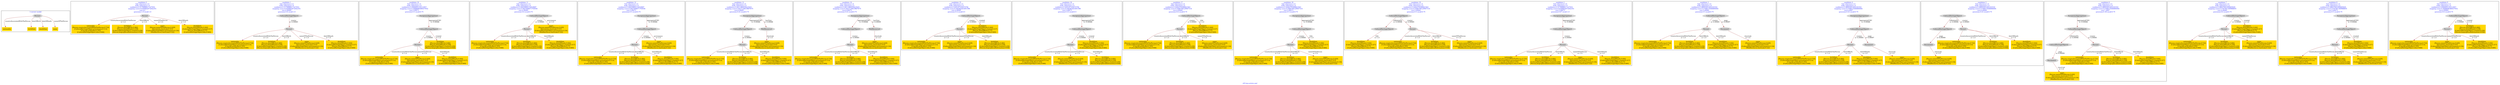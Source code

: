 digraph n0 {
fontcolor="blue"
remincross="true"
label="s03-ima-artists.xml"
subgraph cluster_0 {
label="1-correct model"
n2[style="filled",color="white",fillcolor="lightgray",label="Person1"];
n3[shape="plaintext",style="filled",fillcolor="gold",label="nationality"];
n4[shape="plaintext",style="filled",fillcolor="gold",label="birthDate"];
n5[shape="plaintext",style="filled",fillcolor="gold",label="deathDate"];
n6[shape="plaintext",style="filled",fillcolor="gold",label="name"];
}
subgraph cluster_1 {
label="candidate 0\nlink coherence:1.0\nnode coherence:1.0\nconfidence:0.5178988017327053\nmapping score:0.6309662672442351\ncost:4.0\n-precision:1.0-recall:1.0"
n8[style="filled",color="white",fillcolor="lightgray",label="Person1"];
n9[shape="plaintext",style="filled",fillcolor="gold",label="nationality\n[Person,countryAssociatedWithThePerson,0.716]\n[CulturalHeritageObject,provenance,0.113]\n[Concept,prefLabel,0.103]\n[CulturalHeritageObject,title,0.068]"];
n10[shape="plaintext",style="filled",fillcolor="gold",label="birthDate\n[Person,dateOfBirth,0.484]\n[Person,dateOfDeath,0.239]\n[CulturalHeritageObject,created,0.239]\n[Person,biographicalInformation,0.038]"];
n11[shape="plaintext",style="filled",fillcolor="gold",label="name\n[Person,nameOfThePerson,0.429]\n[Document,classLink,0.315]\n[CulturalHeritageObject,provenance,0.134]\n[WebResource,classLink,0.122]"];
n12[shape="plaintext",style="filled",fillcolor="gold",label="deathDate\n[Person,dateOfDeath,0.444]\n[CulturalHeritageObject,created,0.317]\n[Person,dateOfBirth,0.17]\n[CulturalHeritageObject,title,0.069]"];
}
subgraph cluster_2 {
label="candidate 1\nlink coherence:1.0\nnode coherence:1.0\nconfidence:0.5178988017327053\nmapping score:0.6309662672442351\ncost:4.99985\n-precision:0.8-recall:1.0"
n14[style="filled",color="white",fillcolor="lightgray",label="CulturalHeritageObject1"];
n15[style="filled",color="white",fillcolor="lightgray",label="Person1"];
n16[shape="plaintext",style="filled",fillcolor="gold",label="nationality\n[Person,countryAssociatedWithThePerson,0.716]\n[CulturalHeritageObject,provenance,0.113]\n[Concept,prefLabel,0.103]\n[CulturalHeritageObject,title,0.068]"];
n17[shape="plaintext",style="filled",fillcolor="gold",label="birthDate\n[Person,dateOfBirth,0.484]\n[Person,dateOfDeath,0.239]\n[CulturalHeritageObject,created,0.239]\n[Person,biographicalInformation,0.038]"];
n18[shape="plaintext",style="filled",fillcolor="gold",label="name\n[Person,nameOfThePerson,0.429]\n[Document,classLink,0.315]\n[CulturalHeritageObject,provenance,0.134]\n[WebResource,classLink,0.122]"];
n19[shape="plaintext",style="filled",fillcolor="gold",label="deathDate\n[Person,dateOfDeath,0.444]\n[CulturalHeritageObject,created,0.317]\n[Person,dateOfBirth,0.17]\n[CulturalHeritageObject,title,0.069]"];
}
subgraph cluster_3 {
label="candidate 10\nlink coherence:1.0\nnode coherence:1.0\nconfidence:0.4566695159312957\nmapping score:0.5688898386437652\ncost:5.99973\n-precision:0.5-recall:0.75"
n21[style="filled",color="white",fillcolor="lightgray",label="CulturalHeritageObject1"];
n22[style="filled",color="white",fillcolor="lightgray",label="Person1"];
n23[style="filled",color="white",fillcolor="lightgray",label="EuropeanaAggregation1"];
n24[shape="plaintext",style="filled",fillcolor="gold",label="birthDate\n[Person,dateOfBirth,0.484]\n[Person,dateOfDeath,0.239]\n[CulturalHeritageObject,created,0.239]\n[Person,biographicalInformation,0.038]"];
n25[shape="plaintext",style="filled",fillcolor="gold",label="nationality\n[Person,countryAssociatedWithThePerson,0.716]\n[CulturalHeritageObject,provenance,0.113]\n[Concept,prefLabel,0.103]\n[CulturalHeritageObject,title,0.068]"];
n26[shape="plaintext",style="filled",fillcolor="gold",label="name\n[Person,nameOfThePerson,0.429]\n[Document,classLink,0.315]\n[CulturalHeritageObject,provenance,0.134]\n[WebResource,classLink,0.122]"];
n27[shape="plaintext",style="filled",fillcolor="gold",label="deathDate\n[Person,dateOfDeath,0.444]\n[CulturalHeritageObject,created,0.317]\n[Person,dateOfBirth,0.17]\n[CulturalHeritageObject,title,0.069]"];
}
subgraph cluster_4 {
label="candidate 11\nlink coherence:1.0\nnode coherence:1.0\nconfidence:0.44430900153818087\nmapping score:0.5647696671793936\ncost:4.99985\n-precision:0.6-recall:0.75"
n29[style="filled",color="white",fillcolor="lightgray",label="CulturalHeritageObject1"];
n30[style="filled",color="white",fillcolor="lightgray",label="Person1"];
n31[shape="plaintext",style="filled",fillcolor="gold",label="name\n[Person,nameOfThePerson,0.429]\n[Document,classLink,0.315]\n[CulturalHeritageObject,provenance,0.134]\n[WebResource,classLink,0.122]"];
n32[shape="plaintext",style="filled",fillcolor="gold",label="nationality\n[Person,countryAssociatedWithThePerson,0.716]\n[CulturalHeritageObject,provenance,0.113]\n[Concept,prefLabel,0.103]\n[CulturalHeritageObject,title,0.068]"];
n33[shape="plaintext",style="filled",fillcolor="gold",label="birthDate\n[Person,dateOfBirth,0.484]\n[Person,dateOfDeath,0.239]\n[CulturalHeritageObject,created,0.239]\n[Person,biographicalInformation,0.038]"];
n34[shape="plaintext",style="filled",fillcolor="gold",label="deathDate\n[Person,dateOfDeath,0.444]\n[CulturalHeritageObject,created,0.317]\n[Person,dateOfBirth,0.17]\n[CulturalHeritageObject,title,0.069]"];
}
subgraph cluster_5 {
label="candidate 12\nlink coherence:1.0\nnode coherence:1.0\nconfidence:0.44430900153818087\nmapping score:0.5647696671793936\ncost:5.99973\n-precision:0.5-recall:0.75"
n36[style="filled",color="white",fillcolor="lightgray",label="CulturalHeritageObject1"];
n37[style="filled",color="white",fillcolor="lightgray",label="Person1"];
n38[style="filled",color="white",fillcolor="lightgray",label="EuropeanaAggregation1"];
n39[shape="plaintext",style="filled",fillcolor="gold",label="name\n[Person,nameOfThePerson,0.429]\n[Document,classLink,0.315]\n[CulturalHeritageObject,provenance,0.134]\n[WebResource,classLink,0.122]"];
n40[shape="plaintext",style="filled",fillcolor="gold",label="nationality\n[Person,countryAssociatedWithThePerson,0.716]\n[CulturalHeritageObject,provenance,0.113]\n[Concept,prefLabel,0.103]\n[CulturalHeritageObject,title,0.068]"];
n41[shape="plaintext",style="filled",fillcolor="gold",label="birthDate\n[Person,dateOfBirth,0.484]\n[Person,dateOfDeath,0.239]\n[CulturalHeritageObject,created,0.239]\n[Person,biographicalInformation,0.038]"];
n42[shape="plaintext",style="filled",fillcolor="gold",label="deathDate\n[Person,dateOfDeath,0.444]\n[CulturalHeritageObject,created,0.317]\n[Person,dateOfBirth,0.17]\n[CulturalHeritageObject,title,0.069]"];
}
subgraph cluster_6 {
label="candidate 13\nlink coherence:1.0\nnode coherence:1.0\nconfidence:0.4411384059423025\nmapping score:0.5637128019807675\ncost:6.99961\n-precision:0.43-recall:0.75"
n44[style="filled",color="white",fillcolor="lightgray",label="CulturalHeritageObject1"];
n45[style="filled",color="white",fillcolor="lightgray",label="Person1"];
n46[style="filled",color="white",fillcolor="lightgray",label="EuropeanaAggregation1"];
n47[style="filled",color="white",fillcolor="lightgray",label="WebResource1"];
n48[shape="plaintext",style="filled",fillcolor="gold",label="nationality\n[Person,countryAssociatedWithThePerson,0.716]\n[CulturalHeritageObject,provenance,0.113]\n[Concept,prefLabel,0.103]\n[CulturalHeritageObject,title,0.068]"];
n49[shape="plaintext",style="filled",fillcolor="gold",label="name\n[Person,nameOfThePerson,0.429]\n[Document,classLink,0.315]\n[CulturalHeritageObject,provenance,0.134]\n[WebResource,classLink,0.122]"];
n50[shape="plaintext",style="filled",fillcolor="gold",label="birthDate\n[Person,dateOfBirth,0.484]\n[Person,dateOfDeath,0.239]\n[CulturalHeritageObject,created,0.239]\n[Person,biographicalInformation,0.038]"];
n51[shape="plaintext",style="filled",fillcolor="gold",label="deathDate\n[Person,dateOfDeath,0.444]\n[CulturalHeritageObject,created,0.317]\n[Person,dateOfBirth,0.17]\n[CulturalHeritageObject,title,0.069]"];
}
subgraph cluster_7 {
label="candidate 14\nlink coherence:1.0\nnode coherence:1.0\nconfidence:0.4411384059423025\nmapping score:0.5637128019807675\ncost:6.99972\n-precision:0.43-recall:0.75"
n53[style="filled",color="white",fillcolor="lightgray",label="CulturalHeritageObject1"];
n54[style="filled",color="white",fillcolor="lightgray",label="Person1"];
n55[style="filled",color="white",fillcolor="lightgray",label="EuropeanaAggregation1"];
n56[style="filled",color="white",fillcolor="lightgray",label="WebResource2"];
n57[shape="plaintext",style="filled",fillcolor="gold",label="nationality\n[Person,countryAssociatedWithThePerson,0.716]\n[CulturalHeritageObject,provenance,0.113]\n[Concept,prefLabel,0.103]\n[CulturalHeritageObject,title,0.068]"];
n58[shape="plaintext",style="filled",fillcolor="gold",label="birthDate\n[Person,dateOfBirth,0.484]\n[Person,dateOfDeath,0.239]\n[CulturalHeritageObject,created,0.239]\n[Person,biographicalInformation,0.038]"];
n59[shape="plaintext",style="filled",fillcolor="gold",label="name\n[Person,nameOfThePerson,0.429]\n[Document,classLink,0.315]\n[CulturalHeritageObject,provenance,0.134]\n[WebResource,classLink,0.122]"];
n60[shape="plaintext",style="filled",fillcolor="gold",label="deathDate\n[Person,dateOfDeath,0.444]\n[CulturalHeritageObject,created,0.317]\n[Person,dateOfBirth,0.17]\n[CulturalHeritageObject,title,0.069]"];
}
subgraph cluster_8 {
label="candidate 15\nlink coherence:1.0\nnode coherence:1.0\nconfidence:0.425147330474794\nmapping score:0.558382443491598\ncost:4.99985\n-precision:0.4-recall:0.5"
n62[style="filled",color="white",fillcolor="lightgray",label="CulturalHeritageObject1"];
n63[style="filled",color="white",fillcolor="lightgray",label="Person1"];
n64[shape="plaintext",style="filled",fillcolor="gold",label="deathDate\n[Person,dateOfDeath,0.444]\n[CulturalHeritageObject,created,0.317]\n[Person,dateOfBirth,0.17]\n[CulturalHeritageObject,title,0.069]"];
n65[shape="plaintext",style="filled",fillcolor="gold",label="nationality\n[Person,countryAssociatedWithThePerson,0.716]\n[CulturalHeritageObject,provenance,0.113]\n[Concept,prefLabel,0.103]\n[CulturalHeritageObject,title,0.068]"];
n66[shape="plaintext",style="filled",fillcolor="gold",label="name\n[Person,nameOfThePerson,0.429]\n[Document,classLink,0.315]\n[CulturalHeritageObject,provenance,0.134]\n[WebResource,classLink,0.122]"];
n67[shape="plaintext",style="filled",fillcolor="gold",label="birthDate\n[Person,dateOfBirth,0.484]\n[Person,dateOfDeath,0.239]\n[CulturalHeritageObject,created,0.239]\n[Person,biographicalInformation,0.038]"];
}
subgraph cluster_9 {
label="candidate 16\nlink coherence:1.0\nnode coherence:1.0\nconfidence:0.425147330474794\nmapping score:0.558382443491598\ncost:5.99973\n-precision:0.33-recall:0.5"
n69[style="filled",color="white",fillcolor="lightgray",label="CulturalHeritageObject1"];
n70[style="filled",color="white",fillcolor="lightgray",label="Person1"];
n71[style="filled",color="white",fillcolor="lightgray",label="EuropeanaAggregation1"];
n72[shape="plaintext",style="filled",fillcolor="gold",label="deathDate\n[Person,dateOfDeath,0.444]\n[CulturalHeritageObject,created,0.317]\n[Person,dateOfBirth,0.17]\n[CulturalHeritageObject,title,0.069]"];
n73[shape="plaintext",style="filled",fillcolor="gold",label="nationality\n[Person,countryAssociatedWithThePerson,0.716]\n[CulturalHeritageObject,provenance,0.113]\n[Concept,prefLabel,0.103]\n[CulturalHeritageObject,title,0.068]"];
n74[shape="plaintext",style="filled",fillcolor="gold",label="name\n[Person,nameOfThePerson,0.429]\n[Document,classLink,0.315]\n[CulturalHeritageObject,provenance,0.134]\n[WebResource,classLink,0.122]"];
n75[shape="plaintext",style="filled",fillcolor="gold",label="birthDate\n[Person,dateOfBirth,0.484]\n[Person,dateOfDeath,0.239]\n[CulturalHeritageObject,created,0.239]\n[Person,biographicalInformation,0.038]"];
}
subgraph cluster_10 {
label="candidate 17\nlink coherence:1.0\nnode coherence:1.0\nconfidence:0.4242370389841943\nmapping score:0.5580790129947314\ncost:4.99985\n-precision:0.6-recall:0.75"
n77[style="filled",color="white",fillcolor="lightgray",label="CulturalHeritageObject1"];
n78[style="filled",color="white",fillcolor="lightgray",label="Person1"];
n79[shape="plaintext",style="filled",fillcolor="gold",label="nationality\n[Person,countryAssociatedWithThePerson,0.716]\n[CulturalHeritageObject,provenance,0.113]\n[Concept,prefLabel,0.103]\n[CulturalHeritageObject,title,0.068]"];
n80[shape="plaintext",style="filled",fillcolor="gold",label="birthDate\n[Person,dateOfBirth,0.484]\n[Person,dateOfDeath,0.239]\n[CulturalHeritageObject,created,0.239]\n[Person,biographicalInformation,0.038]"];
n81[shape="plaintext",style="filled",fillcolor="gold",label="name\n[Person,nameOfThePerson,0.429]\n[Document,classLink,0.315]\n[CulturalHeritageObject,provenance,0.134]\n[WebResource,classLink,0.122]"];
n82[shape="plaintext",style="filled",fillcolor="gold",label="deathDate\n[Person,dateOfDeath,0.444]\n[CulturalHeritageObject,created,0.317]\n[Person,dateOfBirth,0.17]\n[CulturalHeritageObject,title,0.069]"];
}
subgraph cluster_11 {
label="candidate 18\nlink coherence:1.0\nnode coherence:1.0\nconfidence:0.4242370389841943\nmapping score:0.5580790129947314\ncost:5.99973\n-precision:0.5-recall:0.75"
n84[style="filled",color="white",fillcolor="lightgray",label="CulturalHeritageObject1"];
n85[style="filled",color="white",fillcolor="lightgray",label="Person1"];
n86[style="filled",color="white",fillcolor="lightgray",label="EuropeanaAggregation1"];
n87[shape="plaintext",style="filled",fillcolor="gold",label="nationality\n[Person,countryAssociatedWithThePerson,0.716]\n[CulturalHeritageObject,provenance,0.113]\n[Concept,prefLabel,0.103]\n[CulturalHeritageObject,title,0.068]"];
n88[shape="plaintext",style="filled",fillcolor="gold",label="birthDate\n[Person,dateOfBirth,0.484]\n[Person,dateOfDeath,0.239]\n[CulturalHeritageObject,created,0.239]\n[Person,biographicalInformation,0.038]"];
n89[shape="plaintext",style="filled",fillcolor="gold",label="name\n[Person,nameOfThePerson,0.429]\n[Document,classLink,0.315]\n[CulturalHeritageObject,provenance,0.134]\n[WebResource,classLink,0.122]"];
n90[shape="plaintext",style="filled",fillcolor="gold",label="deathDate\n[Person,dateOfDeath,0.444]\n[CulturalHeritageObject,created,0.317]\n[Person,dateOfBirth,0.17]\n[CulturalHeritageObject,title,0.069]"];
}
subgraph cluster_12 {
label="candidate 19\nlink coherence:1.0\nnode coherence:1.0\nconfidence:0.4242370389841943\nmapping score:0.5580790129947314\ncost:5.99983\n-precision:0.5-recall:0.75"
n92[style="filled",color="white",fillcolor="lightgray",label="CulturalHeritageObject1"];
n93[style="filled",color="white",fillcolor="lightgray",label="CulturalHeritageObject2"];
n94[style="filled",color="white",fillcolor="lightgray",label="Person1"];
n95[shape="plaintext",style="filled",fillcolor="gold",label="nationality\n[Person,countryAssociatedWithThePerson,0.716]\n[CulturalHeritageObject,provenance,0.113]\n[Concept,prefLabel,0.103]\n[CulturalHeritageObject,title,0.068]"];
n96[shape="plaintext",style="filled",fillcolor="gold",label="birthDate\n[Person,dateOfBirth,0.484]\n[Person,dateOfDeath,0.239]\n[CulturalHeritageObject,created,0.239]\n[Person,biographicalInformation,0.038]"];
n97[shape="plaintext",style="filled",fillcolor="gold",label="name\n[Person,nameOfThePerson,0.429]\n[Document,classLink,0.315]\n[CulturalHeritageObject,provenance,0.134]\n[WebResource,classLink,0.122]"];
n98[shape="plaintext",style="filled",fillcolor="gold",label="deathDate\n[Person,dateOfDeath,0.444]\n[CulturalHeritageObject,created,0.317]\n[Person,dateOfBirth,0.17]\n[CulturalHeritageObject,title,0.069]"];
}
subgraph cluster_13 {
label="candidate 2\nlink coherence:1.0\nnode coherence:1.0\nconfidence:0.5178988017327053\nmapping score:0.6309662672442351\ncost:5.99973\n-precision:0.67-recall:1.0"
n100[style="filled",color="white",fillcolor="lightgray",label="CulturalHeritageObject1"];
n101[style="filled",color="white",fillcolor="lightgray",label="Person1"];
n102[style="filled",color="white",fillcolor="lightgray",label="EuropeanaAggregation1"];
n103[shape="plaintext",style="filled",fillcolor="gold",label="nationality\n[Person,countryAssociatedWithThePerson,0.716]\n[CulturalHeritageObject,provenance,0.113]\n[Concept,prefLabel,0.103]\n[CulturalHeritageObject,title,0.068]"];
n104[shape="plaintext",style="filled",fillcolor="gold",label="birthDate\n[Person,dateOfBirth,0.484]\n[Person,dateOfDeath,0.239]\n[CulturalHeritageObject,created,0.239]\n[Person,biographicalInformation,0.038]"];
n105[shape="plaintext",style="filled",fillcolor="gold",label="name\n[Person,nameOfThePerson,0.429]\n[Document,classLink,0.315]\n[CulturalHeritageObject,provenance,0.134]\n[WebResource,classLink,0.122]"];
n106[shape="plaintext",style="filled",fillcolor="gold",label="deathDate\n[Person,dateOfDeath,0.444]\n[CulturalHeritageObject,created,0.317]\n[Person,dateOfBirth,0.17]\n[CulturalHeritageObject,title,0.069]"];
}
subgraph cluster_14 {
label="candidate 3\nlink coherence:1.0\nnode coherence:1.0\nconfidence:0.48955451404181916\nmapping score:0.5798515046806064\ncost:5.99982\n-precision:0.5-recall:0.75"
n108[style="filled",color="white",fillcolor="lightgray",label="CulturalHeritageObject1"];
n109[style="filled",color="white",fillcolor="lightgray",label="Person1"];
n110[style="filled",color="white",fillcolor="lightgray",label="Document1"];
n111[shape="plaintext",style="filled",fillcolor="gold",label="name\n[Person,nameOfThePerson,0.429]\n[Document,classLink,0.315]\n[CulturalHeritageObject,provenance,0.134]\n[WebResource,classLink,0.122]"];
n112[shape="plaintext",style="filled",fillcolor="gold",label="nationality\n[Person,countryAssociatedWithThePerson,0.716]\n[CulturalHeritageObject,provenance,0.113]\n[Concept,prefLabel,0.103]\n[CulturalHeritageObject,title,0.068]"];
n113[shape="plaintext",style="filled",fillcolor="gold",label="birthDate\n[Person,dateOfBirth,0.484]\n[Person,dateOfDeath,0.239]\n[CulturalHeritageObject,created,0.239]\n[Person,biographicalInformation,0.038]"];
n114[shape="plaintext",style="filled",fillcolor="gold",label="deathDate\n[Person,dateOfDeath,0.444]\n[CulturalHeritageObject,created,0.317]\n[Person,dateOfBirth,0.17]\n[CulturalHeritageObject,title,0.069]"];
}
subgraph cluster_15 {
label="candidate 4\nlink coherence:1.0\nnode coherence:1.0\nconfidence:0.48955451404181916\nmapping score:0.5798515046806064\ncost:6.9997\n-precision:0.43-recall:0.75"
n116[style="filled",color="white",fillcolor="lightgray",label="CulturalHeritageObject1"];
n117[style="filled",color="white",fillcolor="lightgray",label="Person1"];
n118[style="filled",color="white",fillcolor="lightgray",label="Document1"];
n119[style="filled",color="white",fillcolor="lightgray",label="EuropeanaAggregation1"];
n120[shape="plaintext",style="filled",fillcolor="gold",label="name\n[Person,nameOfThePerson,0.429]\n[Document,classLink,0.315]\n[CulturalHeritageObject,provenance,0.134]\n[WebResource,classLink,0.122]"];
n121[shape="plaintext",style="filled",fillcolor="gold",label="nationality\n[Person,countryAssociatedWithThePerson,0.716]\n[CulturalHeritageObject,provenance,0.113]\n[Concept,prefLabel,0.103]\n[CulturalHeritageObject,title,0.068]"];
n122[shape="plaintext",style="filled",fillcolor="gold",label="birthDate\n[Person,dateOfBirth,0.484]\n[Person,dateOfDeath,0.239]\n[CulturalHeritageObject,created,0.239]\n[Person,biographicalInformation,0.038]"];
n123[shape="plaintext",style="filled",fillcolor="gold",label="deathDate\n[Person,dateOfDeath,0.444]\n[CulturalHeritageObject,created,0.317]\n[Person,dateOfBirth,0.17]\n[CulturalHeritageObject,title,0.069]"];
}
subgraph cluster_16 {
label="candidate 5\nlink coherence:1.0\nnode coherence:1.0\nconfidence:0.48955451404181916\nmapping score:0.5798515046806064\ncost:6.99982\n-precision:0.43-recall:0.75"
n125[style="filled",color="white",fillcolor="lightgray",label="CulturalHeritageObject1"];
n126[style="filled",color="white",fillcolor="lightgray",label="CulturalHeritageObject2"];
n127[style="filled",color="white",fillcolor="lightgray",label="Person1"];
n128[style="filled",color="white",fillcolor="lightgray",label="Document2"];
n129[shape="plaintext",style="filled",fillcolor="gold",label="name\n[Person,nameOfThePerson,0.429]\n[Document,classLink,0.315]\n[CulturalHeritageObject,provenance,0.134]\n[WebResource,classLink,0.122]"];
n130[shape="plaintext",style="filled",fillcolor="gold",label="nationality\n[Person,countryAssociatedWithThePerson,0.716]\n[CulturalHeritageObject,provenance,0.113]\n[Concept,prefLabel,0.103]\n[CulturalHeritageObject,title,0.068]"];
n131[shape="plaintext",style="filled",fillcolor="gold",label="birthDate\n[Person,dateOfBirth,0.484]\n[Person,dateOfDeath,0.239]\n[CulturalHeritageObject,created,0.239]\n[Person,biographicalInformation,0.038]"];
n132[shape="plaintext",style="filled",fillcolor="gold",label="deathDate\n[Person,dateOfDeath,0.444]\n[CulturalHeritageObject,created,0.317]\n[Person,dateOfBirth,0.17]\n[CulturalHeritageObject,title,0.069]"];
}
subgraph cluster_17 {
label="candidate 6\nlink coherence:1.0\nnode coherence:1.0\nconfidence:0.48955451404181916\nmapping score:0.5798515046806064\ncost:7.9997\n-precision:0.38-recall:0.75"
n134[style="filled",color="white",fillcolor="lightgray",label="CulturalHeritageObject1"];
n135[style="filled",color="white",fillcolor="lightgray",label="CulturalHeritageObject2"];
n136[style="filled",color="white",fillcolor="lightgray",label="Person1"];
n137[style="filled",color="white",fillcolor="lightgray",label="Document2"];
n138[style="filled",color="white",fillcolor="lightgray",label="EuropeanaAggregation1"];
n139[shape="plaintext",style="filled",fillcolor="gold",label="name\n[Person,nameOfThePerson,0.429]\n[Document,classLink,0.315]\n[CulturalHeritageObject,provenance,0.134]\n[WebResource,classLink,0.122]"];
n140[shape="plaintext",style="filled",fillcolor="gold",label="nationality\n[Person,countryAssociatedWithThePerson,0.716]\n[CulturalHeritageObject,provenance,0.113]\n[Concept,prefLabel,0.103]\n[CulturalHeritageObject,title,0.068]"];
n141[shape="plaintext",style="filled",fillcolor="gold",label="birthDate\n[Person,dateOfBirth,0.484]\n[Person,dateOfDeath,0.239]\n[CulturalHeritageObject,created,0.239]\n[Person,biographicalInformation,0.038]"];
n142[shape="plaintext",style="filled",fillcolor="gold",label="deathDate\n[Person,dateOfDeath,0.444]\n[CulturalHeritageObject,created,0.317]\n[Person,dateOfBirth,0.17]\n[CulturalHeritageObject,title,0.069]"];
}
subgraph cluster_18 {
label="candidate 7\nlink coherence:1.0\nnode coherence:1.0\nconfidence:0.48637041099665645\nmapping score:0.5787901369988855\ncost:4.99985\n-precision:0.6-recall:0.75"
n144[style="filled",color="white",fillcolor="lightgray",label="CulturalHeritageObject1"];
n145[style="filled",color="white",fillcolor="lightgray",label="Person1"];
n146[shape="plaintext",style="filled",fillcolor="gold",label="deathDate\n[Person,dateOfDeath,0.444]\n[CulturalHeritageObject,created,0.317]\n[Person,dateOfBirth,0.17]\n[CulturalHeritageObject,title,0.069]"];
n147[shape="plaintext",style="filled",fillcolor="gold",label="nationality\n[Person,countryAssociatedWithThePerson,0.716]\n[CulturalHeritageObject,provenance,0.113]\n[Concept,prefLabel,0.103]\n[CulturalHeritageObject,title,0.068]"];
n148[shape="plaintext",style="filled",fillcolor="gold",label="birthDate\n[Person,dateOfBirth,0.484]\n[Person,dateOfDeath,0.239]\n[CulturalHeritageObject,created,0.239]\n[Person,biographicalInformation,0.038]"];
n149[shape="plaintext",style="filled",fillcolor="gold",label="name\n[Person,nameOfThePerson,0.429]\n[Document,classLink,0.315]\n[CulturalHeritageObject,provenance,0.134]\n[WebResource,classLink,0.122]"];
}
subgraph cluster_19 {
label="candidate 8\nlink coherence:1.0\nnode coherence:1.0\nconfidence:0.48637041099665645\nmapping score:0.5787901369988855\ncost:5.99973\n-precision:0.5-recall:0.75"
n151[style="filled",color="white",fillcolor="lightgray",label="CulturalHeritageObject1"];
n152[style="filled",color="white",fillcolor="lightgray",label="Person1"];
n153[style="filled",color="white",fillcolor="lightgray",label="EuropeanaAggregation1"];
n154[shape="plaintext",style="filled",fillcolor="gold",label="deathDate\n[Person,dateOfDeath,0.444]\n[CulturalHeritageObject,created,0.317]\n[Person,dateOfBirth,0.17]\n[CulturalHeritageObject,title,0.069]"];
n155[shape="plaintext",style="filled",fillcolor="gold",label="nationality\n[Person,countryAssociatedWithThePerson,0.716]\n[CulturalHeritageObject,provenance,0.113]\n[Concept,prefLabel,0.103]\n[CulturalHeritageObject,title,0.068]"];
n156[shape="plaintext",style="filled",fillcolor="gold",label="birthDate\n[Person,dateOfBirth,0.484]\n[Person,dateOfDeath,0.239]\n[CulturalHeritageObject,created,0.239]\n[Person,biographicalInformation,0.038]"];
n157[shape="plaintext",style="filled",fillcolor="gold",label="name\n[Person,nameOfThePerson,0.429]\n[Document,classLink,0.315]\n[CulturalHeritageObject,provenance,0.134]\n[WebResource,classLink,0.122]"];
}
subgraph cluster_20 {
label="candidate 9\nlink coherence:1.0\nnode coherence:1.0\nconfidence:0.4566695159312957\nmapping score:0.5688898386437652\ncost:4.99985\n-precision:0.6-recall:0.75"
n159[style="filled",color="white",fillcolor="lightgray",label="CulturalHeritageObject1"];
n160[style="filled",color="white",fillcolor="lightgray",label="Person1"];
n161[shape="plaintext",style="filled",fillcolor="gold",label="birthDate\n[Person,dateOfBirth,0.484]\n[Person,dateOfDeath,0.239]\n[CulturalHeritageObject,created,0.239]\n[Person,biographicalInformation,0.038]"];
n162[shape="plaintext",style="filled",fillcolor="gold",label="nationality\n[Person,countryAssociatedWithThePerson,0.716]\n[CulturalHeritageObject,provenance,0.113]\n[Concept,prefLabel,0.103]\n[CulturalHeritageObject,title,0.068]"];
n163[shape="plaintext",style="filled",fillcolor="gold",label="name\n[Person,nameOfThePerson,0.429]\n[Document,classLink,0.315]\n[CulturalHeritageObject,provenance,0.134]\n[WebResource,classLink,0.122]"];
n164[shape="plaintext",style="filled",fillcolor="gold",label="deathDate\n[Person,dateOfDeath,0.444]\n[CulturalHeritageObject,created,0.317]\n[Person,dateOfBirth,0.17]\n[CulturalHeritageObject,title,0.069]"];
}
n2 -> n3[color="brown",fontcolor="black",label="countryAssociatedWithThePerson"]
n2 -> n4[color="brown",fontcolor="black",label="dateOfBirth"]
n2 -> n5[color="brown",fontcolor="black",label="dateOfDeath"]
n2 -> n6[color="brown",fontcolor="black",label="nameOfThePerson"]
n8 -> n9[color="brown",fontcolor="black",label="countryAssociatedWithThePerson\nw=1.0"]
n8 -> n10[color="brown",fontcolor="black",label="dateOfBirth\nw=1.0"]
n8 -> n11[color="brown",fontcolor="black",label="nameOfThePerson\nw=1.0"]
n8 -> n12[color="brown",fontcolor="black",label="dateOfDeath\nw=1.0"]
n14 -> n15[color="brown",fontcolor="black",label="creator\nw=0.99985"]
n15 -> n16[color="brown",fontcolor="black",label="countryAssociatedWithThePerson\nw=1.0"]
n15 -> n17[color="brown",fontcolor="black",label="dateOfBirth\nw=1.0"]
n15 -> n18[color="brown",fontcolor="black",label="nameOfThePerson\nw=1.0"]
n15 -> n19[color="brown",fontcolor="black",label="dateOfDeath\nw=1.0"]
n21 -> n22[color="brown",fontcolor="black",label="creator\nw=0.99985"]
n23 -> n21[color="brown",fontcolor="black",label="aggregatedCHO\nw=0.99988"]
n21 -> n24[color="brown",fontcolor="black",label="created\nw=1.0"]
n22 -> n25[color="brown",fontcolor="black",label="countryAssociatedWithThePerson\nw=1.0"]
n22 -> n26[color="brown",fontcolor="black",label="nameOfThePerson\nw=1.0"]
n22 -> n27[color="brown",fontcolor="black",label="dateOfDeath\nw=1.0"]
n29 -> n30[color="brown",fontcolor="black",label="creator\nw=0.99985"]
n29 -> n31[color="brown",fontcolor="black",label="provenance\nw=1.0"]
n30 -> n32[color="brown",fontcolor="black",label="countryAssociatedWithThePerson\nw=1.0"]
n30 -> n33[color="brown",fontcolor="black",label="dateOfBirth\nw=1.0"]
n30 -> n34[color="brown",fontcolor="black",label="dateOfDeath\nw=1.0"]
n36 -> n37[color="brown",fontcolor="black",label="creator\nw=0.99985"]
n38 -> n36[color="brown",fontcolor="black",label="aggregatedCHO\nw=0.99988"]
n36 -> n39[color="brown",fontcolor="black",label="provenance\nw=1.0"]
n37 -> n40[color="brown",fontcolor="black",label="countryAssociatedWithThePerson\nw=1.0"]
n37 -> n41[color="brown",fontcolor="black",label="dateOfBirth\nw=1.0"]
n37 -> n42[color="brown",fontcolor="black",label="dateOfDeath\nw=1.0"]
n44 -> n45[color="brown",fontcolor="black",label="creator\nw=0.99985"]
n46 -> n44[color="brown",fontcolor="black",label="aggregatedCHO\nw=0.99988"]
n46 -> n47[color="brown",fontcolor="black",label="hasView\nw=0.99988"]
n45 -> n48[color="brown",fontcolor="black",label="countryAssociatedWithThePerson\nw=1.0"]
n47 -> n49[color="brown",fontcolor="black",label="classLink\nw=1.0"]
n45 -> n50[color="brown",fontcolor="black",label="dateOfBirth\nw=1.0"]
n45 -> n51[color="brown",fontcolor="black",label="dateOfDeath\nw=1.0"]
n53 -> n54[color="brown",fontcolor="black",label="creator\nw=0.99985"]
n55 -> n53[color="brown",fontcolor="black",label="aggregatedCHO\nw=0.99988"]
n55 -> n56[color="brown",fontcolor="black",label="hasView\nw=0.99999"]
n54 -> n57[color="brown",fontcolor="black",label="countryAssociatedWithThePerson\nw=1.0"]
n54 -> n58[color="brown",fontcolor="black",label="dateOfBirth\nw=1.0"]
n56 -> n59[color="brown",fontcolor="black",label="classLink\nw=1.0"]
n54 -> n60[color="brown",fontcolor="black",label="dateOfDeath\nw=1.0"]
n62 -> n63[color="brown",fontcolor="black",label="creator\nw=0.99985"]
n62 -> n64[color="brown",fontcolor="black",label="created\nw=1.0"]
n63 -> n65[color="brown",fontcolor="black",label="countryAssociatedWithThePerson\nw=1.0"]
n63 -> n66[color="brown",fontcolor="black",label="nameOfThePerson\nw=1.0"]
n63 -> n67[color="brown",fontcolor="black",label="dateOfDeath\nw=1.0"]
n69 -> n70[color="brown",fontcolor="black",label="creator\nw=0.99985"]
n71 -> n69[color="brown",fontcolor="black",label="aggregatedCHO\nw=0.99988"]
n69 -> n72[color="brown",fontcolor="black",label="created\nw=1.0"]
n70 -> n73[color="brown",fontcolor="black",label="countryAssociatedWithThePerson\nw=1.0"]
n70 -> n74[color="brown",fontcolor="black",label="nameOfThePerson\nw=1.0"]
n70 -> n75[color="brown",fontcolor="black",label="dateOfDeath\nw=1.0"]
n77 -> n78[color="brown",fontcolor="black",label="creator\nw=0.99985"]
n78 -> n79[color="brown",fontcolor="black",label="countryAssociatedWithThePerson\nw=1.0"]
n78 -> n80[color="brown",fontcolor="black",label="dateOfBirth\nw=1.0"]
n78 -> n81[color="brown",fontcolor="black",label="nameOfThePerson\nw=1.0"]
n77 -> n82[color="brown",fontcolor="black",label="title\nw=1.0"]
n84 -> n85[color="brown",fontcolor="black",label="creator\nw=0.99985"]
n86 -> n84[color="brown",fontcolor="black",label="aggregatedCHO\nw=0.99988"]
n85 -> n87[color="brown",fontcolor="black",label="countryAssociatedWithThePerson\nw=1.0"]
n85 -> n88[color="brown",fontcolor="black",label="dateOfBirth\nw=1.0"]
n85 -> n89[color="brown",fontcolor="black",label="nameOfThePerson\nw=1.0"]
n84 -> n90[color="brown",fontcolor="black",label="title\nw=1.0"]
n92 -> n93[color="brown",fontcolor="black",label="isRelatedTo\nw=0.99998"]
n92 -> n94[color="brown",fontcolor="black",label="creator\nw=0.99985"]
n94 -> n95[color="brown",fontcolor="black",label="countryAssociatedWithThePerson\nw=1.0"]
n94 -> n96[color="brown",fontcolor="black",label="dateOfBirth\nw=1.0"]
n94 -> n97[color="brown",fontcolor="black",label="nameOfThePerson\nw=1.0"]
n93 -> n98[color="brown",fontcolor="black",label="title\nw=1.0"]
n100 -> n101[color="brown",fontcolor="black",label="creator\nw=0.99985"]
n102 -> n100[color="brown",fontcolor="black",label="aggregatedCHO\nw=0.99988"]
n101 -> n103[color="brown",fontcolor="black",label="countryAssociatedWithThePerson\nw=1.0"]
n101 -> n104[color="brown",fontcolor="black",label="dateOfBirth\nw=1.0"]
n101 -> n105[color="brown",fontcolor="black",label="nameOfThePerson\nw=1.0"]
n101 -> n106[color="brown",fontcolor="black",label="dateOfDeath\nw=1.0"]
n108 -> n109[color="brown",fontcolor="black",label="creator\nw=0.99985"]
n108 -> n110[color="brown",fontcolor="black",label="page\nw=0.99997"]
n110 -> n111[color="brown",fontcolor="black",label="classLink\nw=1.0"]
n109 -> n112[color="brown",fontcolor="black",label="countryAssociatedWithThePerson\nw=1.0"]
n109 -> n113[color="brown",fontcolor="black",label="dateOfBirth\nw=1.0"]
n109 -> n114[color="brown",fontcolor="black",label="dateOfDeath\nw=1.0"]
n116 -> n117[color="brown",fontcolor="black",label="creator\nw=0.99985"]
n116 -> n118[color="brown",fontcolor="black",label="page\nw=0.99997"]
n119 -> n116[color="brown",fontcolor="black",label="aggregatedCHO\nw=0.99988"]
n118 -> n120[color="brown",fontcolor="black",label="classLink\nw=1.0"]
n117 -> n121[color="brown",fontcolor="black",label="countryAssociatedWithThePerson\nw=1.0"]
n117 -> n122[color="brown",fontcolor="black",label="dateOfBirth\nw=1.0"]
n117 -> n123[color="brown",fontcolor="black",label="dateOfDeath\nw=1.0"]
n125 -> n126[color="brown",fontcolor="black",label="isRelatedTo\nw=0.99998"]
n125 -> n127[color="brown",fontcolor="black",label="creator\nw=0.99985"]
n126 -> n128[color="brown",fontcolor="black",label="page\nw=0.99999"]
n128 -> n129[color="brown",fontcolor="black",label="classLink\nw=1.0"]
n127 -> n130[color="brown",fontcolor="black",label="countryAssociatedWithThePerson\nw=1.0"]
n127 -> n131[color="brown",fontcolor="black",label="dateOfBirth\nw=1.0"]
n127 -> n132[color="brown",fontcolor="black",label="dateOfDeath\nw=1.0"]
n134 -> n135[color="brown",fontcolor="black",label="isRelatedTo\nw=0.99998"]
n134 -> n136[color="brown",fontcolor="black",label="creator\nw=0.99985"]
n135 -> n137[color="brown",fontcolor="black",label="page\nw=0.99999"]
n138 -> n134[color="brown",fontcolor="black",label="aggregatedCHO\nw=0.99988"]
n137 -> n139[color="brown",fontcolor="black",label="classLink\nw=1.0"]
n136 -> n140[color="brown",fontcolor="black",label="countryAssociatedWithThePerson\nw=1.0"]
n136 -> n141[color="brown",fontcolor="black",label="dateOfBirth\nw=1.0"]
n136 -> n142[color="brown",fontcolor="black",label="dateOfDeath\nw=1.0"]
n144 -> n145[color="brown",fontcolor="black",label="creator\nw=0.99985"]
n144 -> n146[color="brown",fontcolor="black",label="created\nw=1.0"]
n145 -> n147[color="brown",fontcolor="black",label="countryAssociatedWithThePerson\nw=1.0"]
n145 -> n148[color="brown",fontcolor="black",label="dateOfBirth\nw=1.0"]
n145 -> n149[color="brown",fontcolor="black",label="nameOfThePerson\nw=1.0"]
n151 -> n152[color="brown",fontcolor="black",label="creator\nw=0.99985"]
n153 -> n151[color="brown",fontcolor="black",label="aggregatedCHO\nw=0.99988"]
n151 -> n154[color="brown",fontcolor="black",label="created\nw=1.0"]
n152 -> n155[color="brown",fontcolor="black",label="countryAssociatedWithThePerson\nw=1.0"]
n152 -> n156[color="brown",fontcolor="black",label="dateOfBirth\nw=1.0"]
n152 -> n157[color="brown",fontcolor="black",label="nameOfThePerson\nw=1.0"]
n159 -> n160[color="brown",fontcolor="black",label="creator\nw=0.99985"]
n159 -> n161[color="brown",fontcolor="black",label="created\nw=1.0"]
n160 -> n162[color="brown",fontcolor="black",label="countryAssociatedWithThePerson\nw=1.0"]
n160 -> n163[color="brown",fontcolor="black",label="nameOfThePerson\nw=1.0"]
n160 -> n164[color="brown",fontcolor="black",label="dateOfDeath\nw=1.0"]
}
